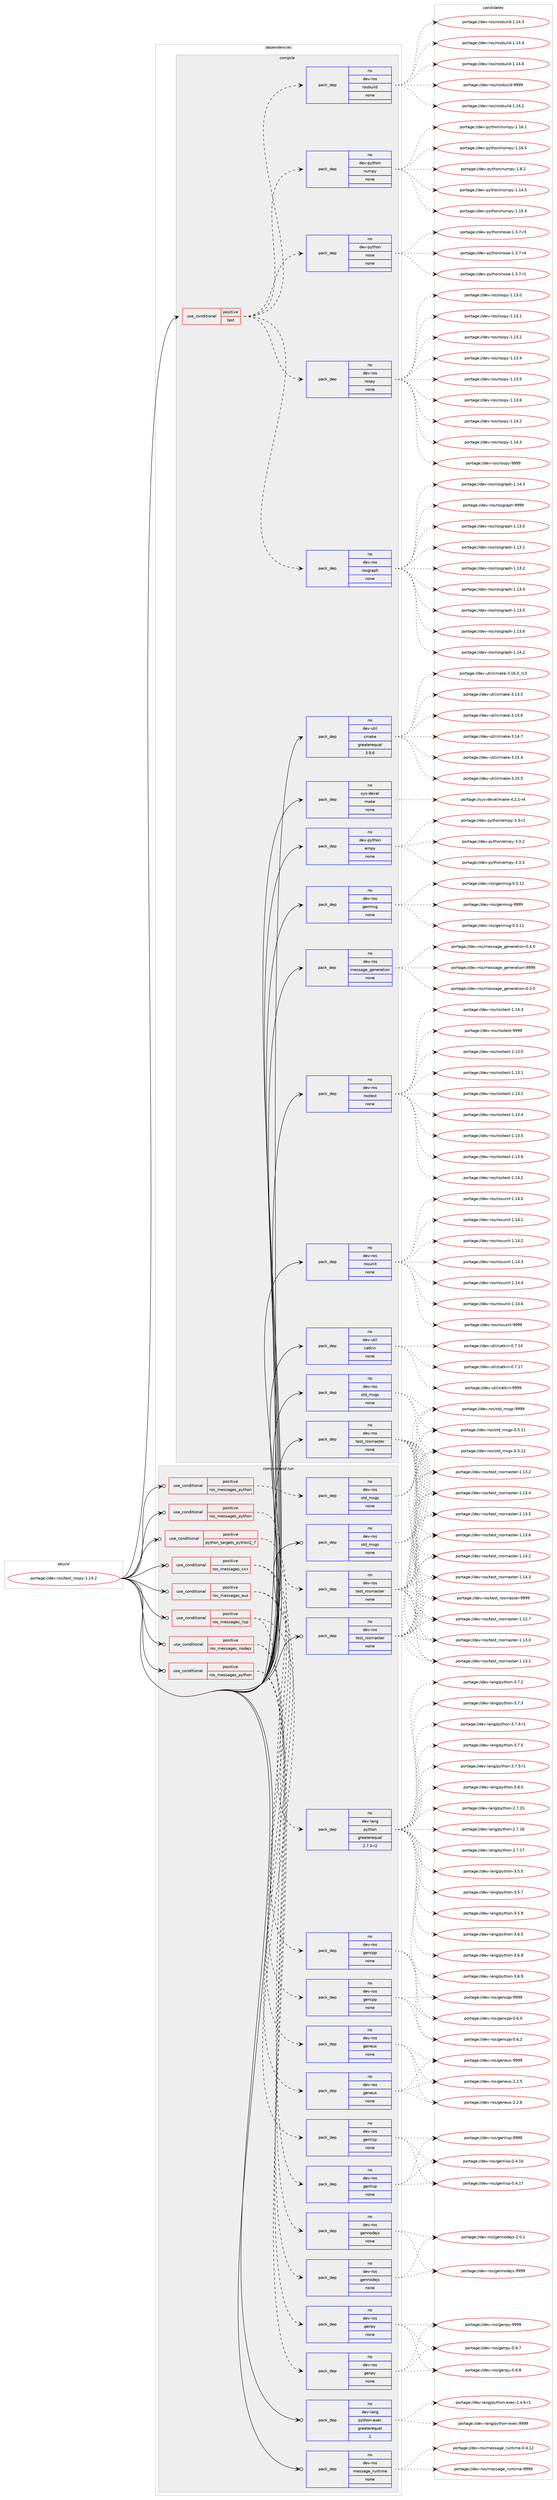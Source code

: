 digraph prolog {

# *************
# Graph options
# *************

newrank=true;
concentrate=true;
compound=true;
graph [rankdir=LR,fontname=Helvetica,fontsize=10,ranksep=1.5];#, ranksep=2.5, nodesep=0.2];
edge  [arrowhead=vee];
node  [fontname=Helvetica,fontsize=10];

# **********
# The ebuild
# **********

subgraph cluster_leftcol {
color=gray;
rank=same;
label=<<i>ebuild</i>>;
id [label="portage://dev-ros/test_rospy-1.14.2", color=red, width=4, href="../dev-ros/test_rospy-1.14.2.svg"];
}

# ****************
# The dependencies
# ****************

subgraph cluster_midcol {
color=gray;
label=<<i>dependencies</i>>;
subgraph cluster_compile {
fillcolor="#eeeeee";
style=filled;
label=<<i>compile</i>>;
subgraph cond45379 {
dependency205195 [label=<<TABLE BORDER="0" CELLBORDER="1" CELLSPACING="0" CELLPADDING="4"><TR><TD ROWSPAN="3" CELLPADDING="10">use_conditional</TD></TR><TR><TD>positive</TD></TR><TR><TD>test</TD></TR></TABLE>>, shape=none, color=red];
subgraph pack156388 {
dependency205196 [label=<<TABLE BORDER="0" CELLBORDER="1" CELLSPACING="0" CELLPADDING="4" WIDTH="220"><TR><TD ROWSPAN="6" CELLPADDING="30">pack_dep</TD></TR><TR><TD WIDTH="110">no</TD></TR><TR><TD>dev-python</TD></TR><TR><TD>numpy</TD></TR><TR><TD>none</TD></TR><TR><TD></TD></TR></TABLE>>, shape=none, color=blue];
}
dependency205195:e -> dependency205196:w [weight=20,style="dashed",arrowhead="vee"];
subgraph pack156389 {
dependency205197 [label=<<TABLE BORDER="0" CELLBORDER="1" CELLSPACING="0" CELLPADDING="4" WIDTH="220"><TR><TD ROWSPAN="6" CELLPADDING="30">pack_dep</TD></TR><TR><TD WIDTH="110">no</TD></TR><TR><TD>dev-ros</TD></TR><TR><TD>rosbuild</TD></TR><TR><TD>none</TD></TR><TR><TD></TD></TR></TABLE>>, shape=none, color=blue];
}
dependency205195:e -> dependency205197:w [weight=20,style="dashed",arrowhead="vee"];
subgraph pack156390 {
dependency205198 [label=<<TABLE BORDER="0" CELLBORDER="1" CELLSPACING="0" CELLPADDING="4" WIDTH="220"><TR><TD ROWSPAN="6" CELLPADDING="30">pack_dep</TD></TR><TR><TD WIDTH="110">no</TD></TR><TR><TD>dev-ros</TD></TR><TR><TD>rosgraph</TD></TR><TR><TD>none</TD></TR><TR><TD></TD></TR></TABLE>>, shape=none, color=blue];
}
dependency205195:e -> dependency205198:w [weight=20,style="dashed",arrowhead="vee"];
subgraph pack156391 {
dependency205199 [label=<<TABLE BORDER="0" CELLBORDER="1" CELLSPACING="0" CELLPADDING="4" WIDTH="220"><TR><TD ROWSPAN="6" CELLPADDING="30">pack_dep</TD></TR><TR><TD WIDTH="110">no</TD></TR><TR><TD>dev-ros</TD></TR><TR><TD>rospy</TD></TR><TR><TD>none</TD></TR><TR><TD></TD></TR></TABLE>>, shape=none, color=blue];
}
dependency205195:e -> dependency205199:w [weight=20,style="dashed",arrowhead="vee"];
subgraph pack156392 {
dependency205200 [label=<<TABLE BORDER="0" CELLBORDER="1" CELLSPACING="0" CELLPADDING="4" WIDTH="220"><TR><TD ROWSPAN="6" CELLPADDING="30">pack_dep</TD></TR><TR><TD WIDTH="110">no</TD></TR><TR><TD>dev-python</TD></TR><TR><TD>nose</TD></TR><TR><TD>none</TD></TR><TR><TD></TD></TR></TABLE>>, shape=none, color=blue];
}
dependency205195:e -> dependency205200:w [weight=20,style="dashed",arrowhead="vee"];
}
id:e -> dependency205195:w [weight=20,style="solid",arrowhead="vee"];
subgraph pack156393 {
dependency205201 [label=<<TABLE BORDER="0" CELLBORDER="1" CELLSPACING="0" CELLPADDING="4" WIDTH="220"><TR><TD ROWSPAN="6" CELLPADDING="30">pack_dep</TD></TR><TR><TD WIDTH="110">no</TD></TR><TR><TD>dev-python</TD></TR><TR><TD>empy</TD></TR><TR><TD>none</TD></TR><TR><TD></TD></TR></TABLE>>, shape=none, color=blue];
}
id:e -> dependency205201:w [weight=20,style="solid",arrowhead="vee"];
subgraph pack156394 {
dependency205202 [label=<<TABLE BORDER="0" CELLBORDER="1" CELLSPACING="0" CELLPADDING="4" WIDTH="220"><TR><TD ROWSPAN="6" CELLPADDING="30">pack_dep</TD></TR><TR><TD WIDTH="110">no</TD></TR><TR><TD>dev-ros</TD></TR><TR><TD>genmsg</TD></TR><TR><TD>none</TD></TR><TR><TD></TD></TR></TABLE>>, shape=none, color=blue];
}
id:e -> dependency205202:w [weight=20,style="solid",arrowhead="vee"];
subgraph pack156395 {
dependency205203 [label=<<TABLE BORDER="0" CELLBORDER="1" CELLSPACING="0" CELLPADDING="4" WIDTH="220"><TR><TD ROWSPAN="6" CELLPADDING="30">pack_dep</TD></TR><TR><TD WIDTH="110">no</TD></TR><TR><TD>dev-ros</TD></TR><TR><TD>message_generation</TD></TR><TR><TD>none</TD></TR><TR><TD></TD></TR></TABLE>>, shape=none, color=blue];
}
id:e -> dependency205203:w [weight=20,style="solid",arrowhead="vee"];
subgraph pack156396 {
dependency205204 [label=<<TABLE BORDER="0" CELLBORDER="1" CELLSPACING="0" CELLPADDING="4" WIDTH="220"><TR><TD ROWSPAN="6" CELLPADDING="30">pack_dep</TD></TR><TR><TD WIDTH="110">no</TD></TR><TR><TD>dev-ros</TD></TR><TR><TD>rostest</TD></TR><TR><TD>none</TD></TR><TR><TD></TD></TR></TABLE>>, shape=none, color=blue];
}
id:e -> dependency205204:w [weight=20,style="solid",arrowhead="vee"];
subgraph pack156397 {
dependency205205 [label=<<TABLE BORDER="0" CELLBORDER="1" CELLSPACING="0" CELLPADDING="4" WIDTH="220"><TR><TD ROWSPAN="6" CELLPADDING="30">pack_dep</TD></TR><TR><TD WIDTH="110">no</TD></TR><TR><TD>dev-ros</TD></TR><TR><TD>rosunit</TD></TR><TR><TD>none</TD></TR><TR><TD></TD></TR></TABLE>>, shape=none, color=blue];
}
id:e -> dependency205205:w [weight=20,style="solid",arrowhead="vee"];
subgraph pack156398 {
dependency205206 [label=<<TABLE BORDER="0" CELLBORDER="1" CELLSPACING="0" CELLPADDING="4" WIDTH="220"><TR><TD ROWSPAN="6" CELLPADDING="30">pack_dep</TD></TR><TR><TD WIDTH="110">no</TD></TR><TR><TD>dev-ros</TD></TR><TR><TD>std_msgs</TD></TR><TR><TD>none</TD></TR><TR><TD></TD></TR></TABLE>>, shape=none, color=blue];
}
id:e -> dependency205206:w [weight=20,style="solid",arrowhead="vee"];
subgraph pack156399 {
dependency205207 [label=<<TABLE BORDER="0" CELLBORDER="1" CELLSPACING="0" CELLPADDING="4" WIDTH="220"><TR><TD ROWSPAN="6" CELLPADDING="30">pack_dep</TD></TR><TR><TD WIDTH="110">no</TD></TR><TR><TD>dev-ros</TD></TR><TR><TD>test_rosmaster</TD></TR><TR><TD>none</TD></TR><TR><TD></TD></TR></TABLE>>, shape=none, color=blue];
}
id:e -> dependency205207:w [weight=20,style="solid",arrowhead="vee"];
subgraph pack156400 {
dependency205208 [label=<<TABLE BORDER="0" CELLBORDER="1" CELLSPACING="0" CELLPADDING="4" WIDTH="220"><TR><TD ROWSPAN="6" CELLPADDING="30">pack_dep</TD></TR><TR><TD WIDTH="110">no</TD></TR><TR><TD>dev-util</TD></TR><TR><TD>catkin</TD></TR><TR><TD>none</TD></TR><TR><TD></TD></TR></TABLE>>, shape=none, color=blue];
}
id:e -> dependency205208:w [weight=20,style="solid",arrowhead="vee"];
subgraph pack156401 {
dependency205209 [label=<<TABLE BORDER="0" CELLBORDER="1" CELLSPACING="0" CELLPADDING="4" WIDTH="220"><TR><TD ROWSPAN="6" CELLPADDING="30">pack_dep</TD></TR><TR><TD WIDTH="110">no</TD></TR><TR><TD>dev-util</TD></TR><TR><TD>cmake</TD></TR><TR><TD>greaterequal</TD></TR><TR><TD>3.9.6</TD></TR></TABLE>>, shape=none, color=blue];
}
id:e -> dependency205209:w [weight=20,style="solid",arrowhead="vee"];
subgraph pack156402 {
dependency205210 [label=<<TABLE BORDER="0" CELLBORDER="1" CELLSPACING="0" CELLPADDING="4" WIDTH="220"><TR><TD ROWSPAN="6" CELLPADDING="30">pack_dep</TD></TR><TR><TD WIDTH="110">no</TD></TR><TR><TD>sys-devel</TD></TR><TR><TD>make</TD></TR><TR><TD>none</TD></TR><TR><TD></TD></TR></TABLE>>, shape=none, color=blue];
}
id:e -> dependency205210:w [weight=20,style="solid",arrowhead="vee"];
}
subgraph cluster_compileandrun {
fillcolor="#eeeeee";
style=filled;
label=<<i>compile and run</i>>;
subgraph cond45380 {
dependency205211 [label=<<TABLE BORDER="0" CELLBORDER="1" CELLSPACING="0" CELLPADDING="4"><TR><TD ROWSPAN="3" CELLPADDING="10">use_conditional</TD></TR><TR><TD>positive</TD></TR><TR><TD>python_targets_python2_7</TD></TR></TABLE>>, shape=none, color=red];
subgraph pack156403 {
dependency205212 [label=<<TABLE BORDER="0" CELLBORDER="1" CELLSPACING="0" CELLPADDING="4" WIDTH="220"><TR><TD ROWSPAN="6" CELLPADDING="30">pack_dep</TD></TR><TR><TD WIDTH="110">no</TD></TR><TR><TD>dev-lang</TD></TR><TR><TD>python</TD></TR><TR><TD>greaterequal</TD></TR><TR><TD>2.7.5-r2</TD></TR></TABLE>>, shape=none, color=blue];
}
dependency205211:e -> dependency205212:w [weight=20,style="dashed",arrowhead="vee"];
}
id:e -> dependency205211:w [weight=20,style="solid",arrowhead="odotvee"];
subgraph cond45381 {
dependency205213 [label=<<TABLE BORDER="0" CELLBORDER="1" CELLSPACING="0" CELLPADDING="4"><TR><TD ROWSPAN="3" CELLPADDING="10">use_conditional</TD></TR><TR><TD>positive</TD></TR><TR><TD>ros_messages_cxx</TD></TR></TABLE>>, shape=none, color=red];
subgraph pack156404 {
dependency205214 [label=<<TABLE BORDER="0" CELLBORDER="1" CELLSPACING="0" CELLPADDING="4" WIDTH="220"><TR><TD ROWSPAN="6" CELLPADDING="30">pack_dep</TD></TR><TR><TD WIDTH="110">no</TD></TR><TR><TD>dev-ros</TD></TR><TR><TD>gencpp</TD></TR><TR><TD>none</TD></TR><TR><TD></TD></TR></TABLE>>, shape=none, color=blue];
}
dependency205213:e -> dependency205214:w [weight=20,style="dashed",arrowhead="vee"];
subgraph pack156405 {
dependency205215 [label=<<TABLE BORDER="0" CELLBORDER="1" CELLSPACING="0" CELLPADDING="4" WIDTH="220"><TR><TD ROWSPAN="6" CELLPADDING="30">pack_dep</TD></TR><TR><TD WIDTH="110">no</TD></TR><TR><TD>dev-ros</TD></TR><TR><TD>gencpp</TD></TR><TR><TD>none</TD></TR><TR><TD></TD></TR></TABLE>>, shape=none, color=blue];
}
dependency205213:e -> dependency205215:w [weight=20,style="dashed",arrowhead="vee"];
}
id:e -> dependency205213:w [weight=20,style="solid",arrowhead="odotvee"];
subgraph cond45382 {
dependency205216 [label=<<TABLE BORDER="0" CELLBORDER="1" CELLSPACING="0" CELLPADDING="4"><TR><TD ROWSPAN="3" CELLPADDING="10">use_conditional</TD></TR><TR><TD>positive</TD></TR><TR><TD>ros_messages_eus</TD></TR></TABLE>>, shape=none, color=red];
subgraph pack156406 {
dependency205217 [label=<<TABLE BORDER="0" CELLBORDER="1" CELLSPACING="0" CELLPADDING="4" WIDTH="220"><TR><TD ROWSPAN="6" CELLPADDING="30">pack_dep</TD></TR><TR><TD WIDTH="110">no</TD></TR><TR><TD>dev-ros</TD></TR><TR><TD>geneus</TD></TR><TR><TD>none</TD></TR><TR><TD></TD></TR></TABLE>>, shape=none, color=blue];
}
dependency205216:e -> dependency205217:w [weight=20,style="dashed",arrowhead="vee"];
subgraph pack156407 {
dependency205218 [label=<<TABLE BORDER="0" CELLBORDER="1" CELLSPACING="0" CELLPADDING="4" WIDTH="220"><TR><TD ROWSPAN="6" CELLPADDING="30">pack_dep</TD></TR><TR><TD WIDTH="110">no</TD></TR><TR><TD>dev-ros</TD></TR><TR><TD>geneus</TD></TR><TR><TD>none</TD></TR><TR><TD></TD></TR></TABLE>>, shape=none, color=blue];
}
dependency205216:e -> dependency205218:w [weight=20,style="dashed",arrowhead="vee"];
}
id:e -> dependency205216:w [weight=20,style="solid",arrowhead="odotvee"];
subgraph cond45383 {
dependency205219 [label=<<TABLE BORDER="0" CELLBORDER="1" CELLSPACING="0" CELLPADDING="4"><TR><TD ROWSPAN="3" CELLPADDING="10">use_conditional</TD></TR><TR><TD>positive</TD></TR><TR><TD>ros_messages_lisp</TD></TR></TABLE>>, shape=none, color=red];
subgraph pack156408 {
dependency205220 [label=<<TABLE BORDER="0" CELLBORDER="1" CELLSPACING="0" CELLPADDING="4" WIDTH="220"><TR><TD ROWSPAN="6" CELLPADDING="30">pack_dep</TD></TR><TR><TD WIDTH="110">no</TD></TR><TR><TD>dev-ros</TD></TR><TR><TD>genlisp</TD></TR><TR><TD>none</TD></TR><TR><TD></TD></TR></TABLE>>, shape=none, color=blue];
}
dependency205219:e -> dependency205220:w [weight=20,style="dashed",arrowhead="vee"];
subgraph pack156409 {
dependency205221 [label=<<TABLE BORDER="0" CELLBORDER="1" CELLSPACING="0" CELLPADDING="4" WIDTH="220"><TR><TD ROWSPAN="6" CELLPADDING="30">pack_dep</TD></TR><TR><TD WIDTH="110">no</TD></TR><TR><TD>dev-ros</TD></TR><TR><TD>genlisp</TD></TR><TR><TD>none</TD></TR><TR><TD></TD></TR></TABLE>>, shape=none, color=blue];
}
dependency205219:e -> dependency205221:w [weight=20,style="dashed",arrowhead="vee"];
}
id:e -> dependency205219:w [weight=20,style="solid",arrowhead="odotvee"];
subgraph cond45384 {
dependency205222 [label=<<TABLE BORDER="0" CELLBORDER="1" CELLSPACING="0" CELLPADDING="4"><TR><TD ROWSPAN="3" CELLPADDING="10">use_conditional</TD></TR><TR><TD>positive</TD></TR><TR><TD>ros_messages_nodejs</TD></TR></TABLE>>, shape=none, color=red];
subgraph pack156410 {
dependency205223 [label=<<TABLE BORDER="0" CELLBORDER="1" CELLSPACING="0" CELLPADDING="4" WIDTH="220"><TR><TD ROWSPAN="6" CELLPADDING="30">pack_dep</TD></TR><TR><TD WIDTH="110">no</TD></TR><TR><TD>dev-ros</TD></TR><TR><TD>gennodejs</TD></TR><TR><TD>none</TD></TR><TR><TD></TD></TR></TABLE>>, shape=none, color=blue];
}
dependency205222:e -> dependency205223:w [weight=20,style="dashed",arrowhead="vee"];
subgraph pack156411 {
dependency205224 [label=<<TABLE BORDER="0" CELLBORDER="1" CELLSPACING="0" CELLPADDING="4" WIDTH="220"><TR><TD ROWSPAN="6" CELLPADDING="30">pack_dep</TD></TR><TR><TD WIDTH="110">no</TD></TR><TR><TD>dev-ros</TD></TR><TR><TD>gennodejs</TD></TR><TR><TD>none</TD></TR><TR><TD></TD></TR></TABLE>>, shape=none, color=blue];
}
dependency205222:e -> dependency205224:w [weight=20,style="dashed",arrowhead="vee"];
}
id:e -> dependency205222:w [weight=20,style="solid",arrowhead="odotvee"];
subgraph cond45385 {
dependency205225 [label=<<TABLE BORDER="0" CELLBORDER="1" CELLSPACING="0" CELLPADDING="4"><TR><TD ROWSPAN="3" CELLPADDING="10">use_conditional</TD></TR><TR><TD>positive</TD></TR><TR><TD>ros_messages_python</TD></TR></TABLE>>, shape=none, color=red];
subgraph pack156412 {
dependency205226 [label=<<TABLE BORDER="0" CELLBORDER="1" CELLSPACING="0" CELLPADDING="4" WIDTH="220"><TR><TD ROWSPAN="6" CELLPADDING="30">pack_dep</TD></TR><TR><TD WIDTH="110">no</TD></TR><TR><TD>dev-ros</TD></TR><TR><TD>genpy</TD></TR><TR><TD>none</TD></TR><TR><TD></TD></TR></TABLE>>, shape=none, color=blue];
}
dependency205225:e -> dependency205226:w [weight=20,style="dashed",arrowhead="vee"];
subgraph pack156413 {
dependency205227 [label=<<TABLE BORDER="0" CELLBORDER="1" CELLSPACING="0" CELLPADDING="4" WIDTH="220"><TR><TD ROWSPAN="6" CELLPADDING="30">pack_dep</TD></TR><TR><TD WIDTH="110">no</TD></TR><TR><TD>dev-ros</TD></TR><TR><TD>genpy</TD></TR><TR><TD>none</TD></TR><TR><TD></TD></TR></TABLE>>, shape=none, color=blue];
}
dependency205225:e -> dependency205227:w [weight=20,style="dashed",arrowhead="vee"];
}
id:e -> dependency205225:w [weight=20,style="solid",arrowhead="odotvee"];
subgraph cond45386 {
dependency205228 [label=<<TABLE BORDER="0" CELLBORDER="1" CELLSPACING="0" CELLPADDING="4"><TR><TD ROWSPAN="3" CELLPADDING="10">use_conditional</TD></TR><TR><TD>positive</TD></TR><TR><TD>ros_messages_python</TD></TR></TABLE>>, shape=none, color=red];
subgraph pack156414 {
dependency205229 [label=<<TABLE BORDER="0" CELLBORDER="1" CELLSPACING="0" CELLPADDING="4" WIDTH="220"><TR><TD ROWSPAN="6" CELLPADDING="30">pack_dep</TD></TR><TR><TD WIDTH="110">no</TD></TR><TR><TD>dev-ros</TD></TR><TR><TD>std_msgs</TD></TR><TR><TD>none</TD></TR><TR><TD></TD></TR></TABLE>>, shape=none, color=blue];
}
dependency205228:e -> dependency205229:w [weight=20,style="dashed",arrowhead="vee"];
}
id:e -> dependency205228:w [weight=20,style="solid",arrowhead="odotvee"];
subgraph cond45387 {
dependency205230 [label=<<TABLE BORDER="0" CELLBORDER="1" CELLSPACING="0" CELLPADDING="4"><TR><TD ROWSPAN="3" CELLPADDING="10">use_conditional</TD></TR><TR><TD>positive</TD></TR><TR><TD>ros_messages_python</TD></TR></TABLE>>, shape=none, color=red];
subgraph pack156415 {
dependency205231 [label=<<TABLE BORDER="0" CELLBORDER="1" CELLSPACING="0" CELLPADDING="4" WIDTH="220"><TR><TD ROWSPAN="6" CELLPADDING="30">pack_dep</TD></TR><TR><TD WIDTH="110">no</TD></TR><TR><TD>dev-ros</TD></TR><TR><TD>test_rosmaster</TD></TR><TR><TD>none</TD></TR><TR><TD></TD></TR></TABLE>>, shape=none, color=blue];
}
dependency205230:e -> dependency205231:w [weight=20,style="dashed",arrowhead="vee"];
}
id:e -> dependency205230:w [weight=20,style="solid",arrowhead="odotvee"];
subgraph pack156416 {
dependency205232 [label=<<TABLE BORDER="0" CELLBORDER="1" CELLSPACING="0" CELLPADDING="4" WIDTH="220"><TR><TD ROWSPAN="6" CELLPADDING="30">pack_dep</TD></TR><TR><TD WIDTH="110">no</TD></TR><TR><TD>dev-lang</TD></TR><TR><TD>python-exec</TD></TR><TR><TD>greaterequal</TD></TR><TR><TD>2</TD></TR></TABLE>>, shape=none, color=blue];
}
id:e -> dependency205232:w [weight=20,style="solid",arrowhead="odotvee"];
subgraph pack156417 {
dependency205233 [label=<<TABLE BORDER="0" CELLBORDER="1" CELLSPACING="0" CELLPADDING="4" WIDTH="220"><TR><TD ROWSPAN="6" CELLPADDING="30">pack_dep</TD></TR><TR><TD WIDTH="110">no</TD></TR><TR><TD>dev-ros</TD></TR><TR><TD>message_runtime</TD></TR><TR><TD>none</TD></TR><TR><TD></TD></TR></TABLE>>, shape=none, color=blue];
}
id:e -> dependency205233:w [weight=20,style="solid",arrowhead="odotvee"];
subgraph pack156418 {
dependency205234 [label=<<TABLE BORDER="0" CELLBORDER="1" CELLSPACING="0" CELLPADDING="4" WIDTH="220"><TR><TD ROWSPAN="6" CELLPADDING="30">pack_dep</TD></TR><TR><TD WIDTH="110">no</TD></TR><TR><TD>dev-ros</TD></TR><TR><TD>std_msgs</TD></TR><TR><TD>none</TD></TR><TR><TD></TD></TR></TABLE>>, shape=none, color=blue];
}
id:e -> dependency205234:w [weight=20,style="solid",arrowhead="odotvee"];
subgraph pack156419 {
dependency205235 [label=<<TABLE BORDER="0" CELLBORDER="1" CELLSPACING="0" CELLPADDING="4" WIDTH="220"><TR><TD ROWSPAN="6" CELLPADDING="30">pack_dep</TD></TR><TR><TD WIDTH="110">no</TD></TR><TR><TD>dev-ros</TD></TR><TR><TD>test_rosmaster</TD></TR><TR><TD>none</TD></TR><TR><TD></TD></TR></TABLE>>, shape=none, color=blue];
}
id:e -> dependency205235:w [weight=20,style="solid",arrowhead="odotvee"];
}
subgraph cluster_run {
fillcolor="#eeeeee";
style=filled;
label=<<i>run</i>>;
}
}

# **************
# The candidates
# **************

subgraph cluster_choices {
rank=same;
color=gray;
label=<<i>candidates</i>>;

subgraph choice156388 {
color=black;
nodesep=1;
choiceportage100101118451121211161041111104711011710911212145494649524653 [label="portage://dev-python/numpy-1.14.5", color=red, width=4,href="../dev-python/numpy-1.14.5.svg"];
choiceportage100101118451121211161041111104711011710911212145494649534652 [label="portage://dev-python/numpy-1.15.4", color=red, width=4,href="../dev-python/numpy-1.15.4.svg"];
choiceportage100101118451121211161041111104711011710911212145494649544649 [label="portage://dev-python/numpy-1.16.1", color=red, width=4,href="../dev-python/numpy-1.16.1.svg"];
choiceportage100101118451121211161041111104711011710911212145494649544653 [label="portage://dev-python/numpy-1.16.5", color=red, width=4,href="../dev-python/numpy-1.16.5.svg"];
choiceportage1001011184511212111610411111047110117109112121454946564650 [label="portage://dev-python/numpy-1.8.2", color=red, width=4,href="../dev-python/numpy-1.8.2.svg"];
dependency205196:e -> choiceportage100101118451121211161041111104711011710911212145494649524653:w [style=dotted,weight="100"];
dependency205196:e -> choiceportage100101118451121211161041111104711011710911212145494649534652:w [style=dotted,weight="100"];
dependency205196:e -> choiceportage100101118451121211161041111104711011710911212145494649544649:w [style=dotted,weight="100"];
dependency205196:e -> choiceportage100101118451121211161041111104711011710911212145494649544653:w [style=dotted,weight="100"];
dependency205196:e -> choiceportage1001011184511212111610411111047110117109112121454946564650:w [style=dotted,weight="100"];
}
subgraph choice156389 {
color=black;
nodesep=1;
choiceportage10010111845114111115471141111159811710510810045494649524650 [label="portage://dev-ros/rosbuild-1.14.2", color=red, width=4,href="../dev-ros/rosbuild-1.14.2.svg"];
choiceportage10010111845114111115471141111159811710510810045494649524651 [label="portage://dev-ros/rosbuild-1.14.3", color=red, width=4,href="../dev-ros/rosbuild-1.14.3.svg"];
choiceportage10010111845114111115471141111159811710510810045494649524652 [label="portage://dev-ros/rosbuild-1.14.4", color=red, width=4,href="../dev-ros/rosbuild-1.14.4.svg"];
choiceportage10010111845114111115471141111159811710510810045494649524654 [label="portage://dev-ros/rosbuild-1.14.6", color=red, width=4,href="../dev-ros/rosbuild-1.14.6.svg"];
choiceportage1001011184511411111547114111115981171051081004557575757 [label="portage://dev-ros/rosbuild-9999", color=red, width=4,href="../dev-ros/rosbuild-9999.svg"];
dependency205197:e -> choiceportage10010111845114111115471141111159811710510810045494649524650:w [style=dotted,weight="100"];
dependency205197:e -> choiceportage10010111845114111115471141111159811710510810045494649524651:w [style=dotted,weight="100"];
dependency205197:e -> choiceportage10010111845114111115471141111159811710510810045494649524652:w [style=dotted,weight="100"];
dependency205197:e -> choiceportage10010111845114111115471141111159811710510810045494649524654:w [style=dotted,weight="100"];
dependency205197:e -> choiceportage1001011184511411111547114111115981171051081004557575757:w [style=dotted,weight="100"];
}
subgraph choice156390 {
color=black;
nodesep=1;
choiceportage10010111845114111115471141111151031149711210445494649514648 [label="portage://dev-ros/rosgraph-1.13.0", color=red, width=4,href="../dev-ros/rosgraph-1.13.0.svg"];
choiceportage10010111845114111115471141111151031149711210445494649514649 [label="portage://dev-ros/rosgraph-1.13.1", color=red, width=4,href="../dev-ros/rosgraph-1.13.1.svg"];
choiceportage10010111845114111115471141111151031149711210445494649514650 [label="portage://dev-ros/rosgraph-1.13.2", color=red, width=4,href="../dev-ros/rosgraph-1.13.2.svg"];
choiceportage10010111845114111115471141111151031149711210445494649514652 [label="portage://dev-ros/rosgraph-1.13.4", color=red, width=4,href="../dev-ros/rosgraph-1.13.4.svg"];
choiceportage10010111845114111115471141111151031149711210445494649514653 [label="portage://dev-ros/rosgraph-1.13.5", color=red, width=4,href="../dev-ros/rosgraph-1.13.5.svg"];
choiceportage10010111845114111115471141111151031149711210445494649514654 [label="portage://dev-ros/rosgraph-1.13.6", color=red, width=4,href="../dev-ros/rosgraph-1.13.6.svg"];
choiceportage10010111845114111115471141111151031149711210445494649524650 [label="portage://dev-ros/rosgraph-1.14.2", color=red, width=4,href="../dev-ros/rosgraph-1.14.2.svg"];
choiceportage10010111845114111115471141111151031149711210445494649524651 [label="portage://dev-ros/rosgraph-1.14.3", color=red, width=4,href="../dev-ros/rosgraph-1.14.3.svg"];
choiceportage1001011184511411111547114111115103114971121044557575757 [label="portage://dev-ros/rosgraph-9999", color=red, width=4,href="../dev-ros/rosgraph-9999.svg"];
dependency205198:e -> choiceportage10010111845114111115471141111151031149711210445494649514648:w [style=dotted,weight="100"];
dependency205198:e -> choiceportage10010111845114111115471141111151031149711210445494649514649:w [style=dotted,weight="100"];
dependency205198:e -> choiceportage10010111845114111115471141111151031149711210445494649514650:w [style=dotted,weight="100"];
dependency205198:e -> choiceportage10010111845114111115471141111151031149711210445494649514652:w [style=dotted,weight="100"];
dependency205198:e -> choiceportage10010111845114111115471141111151031149711210445494649514653:w [style=dotted,weight="100"];
dependency205198:e -> choiceportage10010111845114111115471141111151031149711210445494649514654:w [style=dotted,weight="100"];
dependency205198:e -> choiceportage10010111845114111115471141111151031149711210445494649524650:w [style=dotted,weight="100"];
dependency205198:e -> choiceportage10010111845114111115471141111151031149711210445494649524651:w [style=dotted,weight="100"];
dependency205198:e -> choiceportage1001011184511411111547114111115103114971121044557575757:w [style=dotted,weight="100"];
}
subgraph choice156391 {
color=black;
nodesep=1;
choiceportage100101118451141111154711411111511212145494649514648 [label="portage://dev-ros/rospy-1.13.0", color=red, width=4,href="../dev-ros/rospy-1.13.0.svg"];
choiceportage100101118451141111154711411111511212145494649514649 [label="portage://dev-ros/rospy-1.13.1", color=red, width=4,href="../dev-ros/rospy-1.13.1.svg"];
choiceportage100101118451141111154711411111511212145494649514650 [label="portage://dev-ros/rospy-1.13.2", color=red, width=4,href="../dev-ros/rospy-1.13.2.svg"];
choiceportage100101118451141111154711411111511212145494649514652 [label="portage://dev-ros/rospy-1.13.4", color=red, width=4,href="../dev-ros/rospy-1.13.4.svg"];
choiceportage100101118451141111154711411111511212145494649514653 [label="portage://dev-ros/rospy-1.13.5", color=red, width=4,href="../dev-ros/rospy-1.13.5.svg"];
choiceportage100101118451141111154711411111511212145494649514654 [label="portage://dev-ros/rospy-1.13.6", color=red, width=4,href="../dev-ros/rospy-1.13.6.svg"];
choiceportage100101118451141111154711411111511212145494649524650 [label="portage://dev-ros/rospy-1.14.2", color=red, width=4,href="../dev-ros/rospy-1.14.2.svg"];
choiceportage100101118451141111154711411111511212145494649524651 [label="portage://dev-ros/rospy-1.14.3", color=red, width=4,href="../dev-ros/rospy-1.14.3.svg"];
choiceportage10010111845114111115471141111151121214557575757 [label="portage://dev-ros/rospy-9999", color=red, width=4,href="../dev-ros/rospy-9999.svg"];
dependency205199:e -> choiceportage100101118451141111154711411111511212145494649514648:w [style=dotted,weight="100"];
dependency205199:e -> choiceportage100101118451141111154711411111511212145494649514649:w [style=dotted,weight="100"];
dependency205199:e -> choiceportage100101118451141111154711411111511212145494649514650:w [style=dotted,weight="100"];
dependency205199:e -> choiceportage100101118451141111154711411111511212145494649514652:w [style=dotted,weight="100"];
dependency205199:e -> choiceportage100101118451141111154711411111511212145494649514653:w [style=dotted,weight="100"];
dependency205199:e -> choiceportage100101118451141111154711411111511212145494649514654:w [style=dotted,weight="100"];
dependency205199:e -> choiceportage100101118451141111154711411111511212145494649524650:w [style=dotted,weight="100"];
dependency205199:e -> choiceportage100101118451141111154711411111511212145494649524651:w [style=dotted,weight="100"];
dependency205199:e -> choiceportage10010111845114111115471141111151121214557575757:w [style=dotted,weight="100"];
}
subgraph choice156392 {
color=black;
nodesep=1;
choiceportage10010111845112121116104111110471101111151014549465146554511449 [label="portage://dev-python/nose-1.3.7-r1", color=red, width=4,href="../dev-python/nose-1.3.7-r1.svg"];
choiceportage10010111845112121116104111110471101111151014549465146554511451 [label="portage://dev-python/nose-1.3.7-r3", color=red, width=4,href="../dev-python/nose-1.3.7-r3.svg"];
choiceportage10010111845112121116104111110471101111151014549465146554511452 [label="portage://dev-python/nose-1.3.7-r4", color=red, width=4,href="../dev-python/nose-1.3.7-r4.svg"];
dependency205200:e -> choiceportage10010111845112121116104111110471101111151014549465146554511449:w [style=dotted,weight="100"];
dependency205200:e -> choiceportage10010111845112121116104111110471101111151014549465146554511451:w [style=dotted,weight="100"];
dependency205200:e -> choiceportage10010111845112121116104111110471101111151014549465146554511452:w [style=dotted,weight="100"];
}
subgraph choice156393 {
color=black;
nodesep=1;
choiceportage1001011184511212111610411111047101109112121455146514511449 [label="portage://dev-python/empy-3.3-r1", color=red, width=4,href="../dev-python/empy-3.3-r1.svg"];
choiceportage1001011184511212111610411111047101109112121455146514650 [label="portage://dev-python/empy-3.3.2", color=red, width=4,href="../dev-python/empy-3.3.2.svg"];
choiceportage1001011184511212111610411111047101109112121455146514651 [label="portage://dev-python/empy-3.3.3", color=red, width=4,href="../dev-python/empy-3.3.3.svg"];
dependency205201:e -> choiceportage1001011184511212111610411111047101109112121455146514511449:w [style=dotted,weight="100"];
dependency205201:e -> choiceportage1001011184511212111610411111047101109112121455146514650:w [style=dotted,weight="100"];
dependency205201:e -> choiceportage1001011184511212111610411111047101109112121455146514651:w [style=dotted,weight="100"];
}
subgraph choice156394 {
color=black;
nodesep=1;
choiceportage100101118451141111154710310111010911510345484653464949 [label="portage://dev-ros/genmsg-0.5.11", color=red, width=4,href="../dev-ros/genmsg-0.5.11.svg"];
choiceportage100101118451141111154710310111010911510345484653464950 [label="portage://dev-ros/genmsg-0.5.12", color=red, width=4,href="../dev-ros/genmsg-0.5.12.svg"];
choiceportage10010111845114111115471031011101091151034557575757 [label="portage://dev-ros/genmsg-9999", color=red, width=4,href="../dev-ros/genmsg-9999.svg"];
dependency205202:e -> choiceportage100101118451141111154710310111010911510345484653464949:w [style=dotted,weight="100"];
dependency205202:e -> choiceportage100101118451141111154710310111010911510345484653464950:w [style=dotted,weight="100"];
dependency205202:e -> choiceportage10010111845114111115471031011101091151034557575757:w [style=dotted,weight="100"];
}
subgraph choice156395 {
color=black;
nodesep=1;
choiceportage1001011184511411111547109101115115971031019510310111010111497116105111110454846514648 [label="portage://dev-ros/message_generation-0.3.0", color=red, width=4,href="../dev-ros/message_generation-0.3.0.svg"];
choiceportage1001011184511411111547109101115115971031019510310111010111497116105111110454846524648 [label="portage://dev-ros/message_generation-0.4.0", color=red, width=4,href="../dev-ros/message_generation-0.4.0.svg"];
choiceportage10010111845114111115471091011151159710310195103101110101114971161051111104557575757 [label="portage://dev-ros/message_generation-9999", color=red, width=4,href="../dev-ros/message_generation-9999.svg"];
dependency205203:e -> choiceportage1001011184511411111547109101115115971031019510310111010111497116105111110454846514648:w [style=dotted,weight="100"];
dependency205203:e -> choiceportage1001011184511411111547109101115115971031019510310111010111497116105111110454846524648:w [style=dotted,weight="100"];
dependency205203:e -> choiceportage10010111845114111115471091011151159710310195103101110101114971161051111104557575757:w [style=dotted,weight="100"];
}
subgraph choice156396 {
color=black;
nodesep=1;
choiceportage100101118451141111154711411111511610111511645494649514648 [label="portage://dev-ros/rostest-1.13.0", color=red, width=4,href="../dev-ros/rostest-1.13.0.svg"];
choiceportage100101118451141111154711411111511610111511645494649514649 [label="portage://dev-ros/rostest-1.13.1", color=red, width=4,href="../dev-ros/rostest-1.13.1.svg"];
choiceportage100101118451141111154711411111511610111511645494649514650 [label="portage://dev-ros/rostest-1.13.2", color=red, width=4,href="../dev-ros/rostest-1.13.2.svg"];
choiceportage100101118451141111154711411111511610111511645494649514652 [label="portage://dev-ros/rostest-1.13.4", color=red, width=4,href="../dev-ros/rostest-1.13.4.svg"];
choiceportage100101118451141111154711411111511610111511645494649514653 [label="portage://dev-ros/rostest-1.13.5", color=red, width=4,href="../dev-ros/rostest-1.13.5.svg"];
choiceportage100101118451141111154711411111511610111511645494649514654 [label="portage://dev-ros/rostest-1.13.6", color=red, width=4,href="../dev-ros/rostest-1.13.6.svg"];
choiceportage100101118451141111154711411111511610111511645494649524650 [label="portage://dev-ros/rostest-1.14.2", color=red, width=4,href="../dev-ros/rostest-1.14.2.svg"];
choiceportage100101118451141111154711411111511610111511645494649524651 [label="portage://dev-ros/rostest-1.14.3", color=red, width=4,href="../dev-ros/rostest-1.14.3.svg"];
choiceportage10010111845114111115471141111151161011151164557575757 [label="portage://dev-ros/rostest-9999", color=red, width=4,href="../dev-ros/rostest-9999.svg"];
dependency205204:e -> choiceportage100101118451141111154711411111511610111511645494649514648:w [style=dotted,weight="100"];
dependency205204:e -> choiceportage100101118451141111154711411111511610111511645494649514649:w [style=dotted,weight="100"];
dependency205204:e -> choiceportage100101118451141111154711411111511610111511645494649514650:w [style=dotted,weight="100"];
dependency205204:e -> choiceportage100101118451141111154711411111511610111511645494649514652:w [style=dotted,weight="100"];
dependency205204:e -> choiceportage100101118451141111154711411111511610111511645494649514653:w [style=dotted,weight="100"];
dependency205204:e -> choiceportage100101118451141111154711411111511610111511645494649514654:w [style=dotted,weight="100"];
dependency205204:e -> choiceportage100101118451141111154711411111511610111511645494649524650:w [style=dotted,weight="100"];
dependency205204:e -> choiceportage100101118451141111154711411111511610111511645494649524651:w [style=dotted,weight="100"];
dependency205204:e -> choiceportage10010111845114111115471141111151161011151164557575757:w [style=dotted,weight="100"];
}
subgraph choice156397 {
color=black;
nodesep=1;
choiceportage100101118451141111154711411111511711010511645494649524648 [label="portage://dev-ros/rosunit-1.14.0", color=red, width=4,href="../dev-ros/rosunit-1.14.0.svg"];
choiceportage100101118451141111154711411111511711010511645494649524649 [label="portage://dev-ros/rosunit-1.14.1", color=red, width=4,href="../dev-ros/rosunit-1.14.1.svg"];
choiceportage100101118451141111154711411111511711010511645494649524650 [label="portage://dev-ros/rosunit-1.14.2", color=red, width=4,href="../dev-ros/rosunit-1.14.2.svg"];
choiceportage100101118451141111154711411111511711010511645494649524651 [label="portage://dev-ros/rosunit-1.14.3", color=red, width=4,href="../dev-ros/rosunit-1.14.3.svg"];
choiceportage100101118451141111154711411111511711010511645494649524652 [label="portage://dev-ros/rosunit-1.14.4", color=red, width=4,href="../dev-ros/rosunit-1.14.4.svg"];
choiceportage100101118451141111154711411111511711010511645494649524654 [label="portage://dev-ros/rosunit-1.14.6", color=red, width=4,href="../dev-ros/rosunit-1.14.6.svg"];
choiceportage10010111845114111115471141111151171101051164557575757 [label="portage://dev-ros/rosunit-9999", color=red, width=4,href="../dev-ros/rosunit-9999.svg"];
dependency205205:e -> choiceportage100101118451141111154711411111511711010511645494649524648:w [style=dotted,weight="100"];
dependency205205:e -> choiceportage100101118451141111154711411111511711010511645494649524649:w [style=dotted,weight="100"];
dependency205205:e -> choiceportage100101118451141111154711411111511711010511645494649524650:w [style=dotted,weight="100"];
dependency205205:e -> choiceportage100101118451141111154711411111511711010511645494649524651:w [style=dotted,weight="100"];
dependency205205:e -> choiceportage100101118451141111154711411111511711010511645494649524652:w [style=dotted,weight="100"];
dependency205205:e -> choiceportage100101118451141111154711411111511711010511645494649524654:w [style=dotted,weight="100"];
dependency205205:e -> choiceportage10010111845114111115471141111151171101051164557575757:w [style=dotted,weight="100"];
}
subgraph choice156398 {
color=black;
nodesep=1;
choiceportage10010111845114111115471151161009510911510311545484653464949 [label="portage://dev-ros/std_msgs-0.5.11", color=red, width=4,href="../dev-ros/std_msgs-0.5.11.svg"];
choiceportage10010111845114111115471151161009510911510311545484653464950 [label="portage://dev-ros/std_msgs-0.5.12", color=red, width=4,href="../dev-ros/std_msgs-0.5.12.svg"];
choiceportage1001011184511411111547115116100951091151031154557575757 [label="portage://dev-ros/std_msgs-9999", color=red, width=4,href="../dev-ros/std_msgs-9999.svg"];
dependency205206:e -> choiceportage10010111845114111115471151161009510911510311545484653464949:w [style=dotted,weight="100"];
dependency205206:e -> choiceportage10010111845114111115471151161009510911510311545484653464950:w [style=dotted,weight="100"];
dependency205206:e -> choiceportage1001011184511411111547115116100951091151031154557575757:w [style=dotted,weight="100"];
}
subgraph choice156399 {
color=black;
nodesep=1;
choiceportage1001011184511411111547116101115116951141111151099711511610111445494649504655 [label="portage://dev-ros/test_rosmaster-1.12.7", color=red, width=4,href="../dev-ros/test_rosmaster-1.12.7.svg"];
choiceportage1001011184511411111547116101115116951141111151099711511610111445494649514648 [label="portage://dev-ros/test_rosmaster-1.13.0", color=red, width=4,href="../dev-ros/test_rosmaster-1.13.0.svg"];
choiceportage1001011184511411111547116101115116951141111151099711511610111445494649514649 [label="portage://dev-ros/test_rosmaster-1.13.1", color=red, width=4,href="../dev-ros/test_rosmaster-1.13.1.svg"];
choiceportage1001011184511411111547116101115116951141111151099711511610111445494649514650 [label="portage://dev-ros/test_rosmaster-1.13.2", color=red, width=4,href="../dev-ros/test_rosmaster-1.13.2.svg"];
choiceportage1001011184511411111547116101115116951141111151099711511610111445494649514652 [label="portage://dev-ros/test_rosmaster-1.13.4", color=red, width=4,href="../dev-ros/test_rosmaster-1.13.4.svg"];
choiceportage1001011184511411111547116101115116951141111151099711511610111445494649514653 [label="portage://dev-ros/test_rosmaster-1.13.5", color=red, width=4,href="../dev-ros/test_rosmaster-1.13.5.svg"];
choiceportage1001011184511411111547116101115116951141111151099711511610111445494649514654 [label="portage://dev-ros/test_rosmaster-1.13.6", color=red, width=4,href="../dev-ros/test_rosmaster-1.13.6.svg"];
choiceportage1001011184511411111547116101115116951141111151099711511610111445494649524650 [label="portage://dev-ros/test_rosmaster-1.14.2", color=red, width=4,href="../dev-ros/test_rosmaster-1.14.2.svg"];
choiceportage1001011184511411111547116101115116951141111151099711511610111445494649524651 [label="portage://dev-ros/test_rosmaster-1.14.3", color=red, width=4,href="../dev-ros/test_rosmaster-1.14.3.svg"];
choiceportage100101118451141111154711610111511695114111115109971151161011144557575757 [label="portage://dev-ros/test_rosmaster-9999", color=red, width=4,href="../dev-ros/test_rosmaster-9999.svg"];
dependency205207:e -> choiceportage1001011184511411111547116101115116951141111151099711511610111445494649504655:w [style=dotted,weight="100"];
dependency205207:e -> choiceportage1001011184511411111547116101115116951141111151099711511610111445494649514648:w [style=dotted,weight="100"];
dependency205207:e -> choiceportage1001011184511411111547116101115116951141111151099711511610111445494649514649:w [style=dotted,weight="100"];
dependency205207:e -> choiceportage1001011184511411111547116101115116951141111151099711511610111445494649514650:w [style=dotted,weight="100"];
dependency205207:e -> choiceportage1001011184511411111547116101115116951141111151099711511610111445494649514652:w [style=dotted,weight="100"];
dependency205207:e -> choiceportage1001011184511411111547116101115116951141111151099711511610111445494649514653:w [style=dotted,weight="100"];
dependency205207:e -> choiceportage1001011184511411111547116101115116951141111151099711511610111445494649514654:w [style=dotted,weight="100"];
dependency205207:e -> choiceportage1001011184511411111547116101115116951141111151099711511610111445494649524650:w [style=dotted,weight="100"];
dependency205207:e -> choiceportage1001011184511411111547116101115116951141111151099711511610111445494649524651:w [style=dotted,weight="100"];
dependency205207:e -> choiceportage100101118451141111154711610111511695114111115109971151161011144557575757:w [style=dotted,weight="100"];
}
subgraph choice156400 {
color=black;
nodesep=1;
choiceportage1001011184511711610510847999711610710511045484655464952 [label="portage://dev-util/catkin-0.7.14", color=red, width=4,href="../dev-util/catkin-0.7.14.svg"];
choiceportage1001011184511711610510847999711610710511045484655464955 [label="portage://dev-util/catkin-0.7.17", color=red, width=4,href="../dev-util/catkin-0.7.17.svg"];
choiceportage100101118451171161051084799971161071051104557575757 [label="portage://dev-util/catkin-9999", color=red, width=4,href="../dev-util/catkin-9999.svg"];
dependency205208:e -> choiceportage1001011184511711610510847999711610710511045484655464952:w [style=dotted,weight="100"];
dependency205208:e -> choiceportage1001011184511711610510847999711610710511045484655464955:w [style=dotted,weight="100"];
dependency205208:e -> choiceportage100101118451171161051084799971161071051104557575757:w [style=dotted,weight="100"];
}
subgraph choice156401 {
color=black;
nodesep=1;
choiceportage1001011184511711610510847991099710710145514649514653 [label="portage://dev-util/cmake-3.13.5", color=red, width=4,href="../dev-util/cmake-3.13.5.svg"];
choiceportage1001011184511711610510847991099710710145514649524654 [label="portage://dev-util/cmake-3.14.6", color=red, width=4,href="../dev-util/cmake-3.14.6.svg"];
choiceportage1001011184511711610510847991099710710145514649524655 [label="portage://dev-util/cmake-3.14.7", color=red, width=4,href="../dev-util/cmake-3.14.7.svg"];
choiceportage1001011184511711610510847991099710710145514649534652 [label="portage://dev-util/cmake-3.15.4", color=red, width=4,href="../dev-util/cmake-3.15.4.svg"];
choiceportage1001011184511711610510847991099710710145514649534653 [label="portage://dev-util/cmake-3.15.5", color=red, width=4,href="../dev-util/cmake-3.15.5.svg"];
choiceportage1001011184511711610510847991099710710145514649544648951149951 [label="portage://dev-util/cmake-3.16.0_rc3", color=red, width=4,href="../dev-util/cmake-3.16.0_rc3.svg"];
dependency205209:e -> choiceportage1001011184511711610510847991099710710145514649514653:w [style=dotted,weight="100"];
dependency205209:e -> choiceportage1001011184511711610510847991099710710145514649524654:w [style=dotted,weight="100"];
dependency205209:e -> choiceportage1001011184511711610510847991099710710145514649524655:w [style=dotted,weight="100"];
dependency205209:e -> choiceportage1001011184511711610510847991099710710145514649534652:w [style=dotted,weight="100"];
dependency205209:e -> choiceportage1001011184511711610510847991099710710145514649534653:w [style=dotted,weight="100"];
dependency205209:e -> choiceportage1001011184511711610510847991099710710145514649544648951149951:w [style=dotted,weight="100"];
}
subgraph choice156402 {
color=black;
nodesep=1;
choiceportage1151211154510010111810110847109971071014552465046494511452 [label="portage://sys-devel/make-4.2.1-r4", color=red, width=4,href="../sys-devel/make-4.2.1-r4.svg"];
dependency205210:e -> choiceportage1151211154510010111810110847109971071014552465046494511452:w [style=dotted,weight="100"];
}
subgraph choice156403 {
color=black;
nodesep=1;
choiceportage10010111845108971101034711212111610411111045504655464953 [label="portage://dev-lang/python-2.7.15", color=red, width=4,href="../dev-lang/python-2.7.15.svg"];
choiceportage10010111845108971101034711212111610411111045504655464954 [label="portage://dev-lang/python-2.7.16", color=red, width=4,href="../dev-lang/python-2.7.16.svg"];
choiceportage10010111845108971101034711212111610411111045504655464955 [label="portage://dev-lang/python-2.7.17", color=red, width=4,href="../dev-lang/python-2.7.17.svg"];
choiceportage100101118451089711010347112121116104111110455146534653 [label="portage://dev-lang/python-3.5.5", color=red, width=4,href="../dev-lang/python-3.5.5.svg"];
choiceportage100101118451089711010347112121116104111110455146534655 [label="portage://dev-lang/python-3.5.7", color=red, width=4,href="../dev-lang/python-3.5.7.svg"];
choiceportage100101118451089711010347112121116104111110455146534657 [label="portage://dev-lang/python-3.5.9", color=red, width=4,href="../dev-lang/python-3.5.9.svg"];
choiceportage100101118451089711010347112121116104111110455146544653 [label="portage://dev-lang/python-3.6.5", color=red, width=4,href="../dev-lang/python-3.6.5.svg"];
choiceportage100101118451089711010347112121116104111110455146544656 [label="portage://dev-lang/python-3.6.8", color=red, width=4,href="../dev-lang/python-3.6.8.svg"];
choiceportage100101118451089711010347112121116104111110455146544657 [label="portage://dev-lang/python-3.6.9", color=red, width=4,href="../dev-lang/python-3.6.9.svg"];
choiceportage100101118451089711010347112121116104111110455146554650 [label="portage://dev-lang/python-3.7.2", color=red, width=4,href="../dev-lang/python-3.7.2.svg"];
choiceportage100101118451089711010347112121116104111110455146554651 [label="portage://dev-lang/python-3.7.3", color=red, width=4,href="../dev-lang/python-3.7.3.svg"];
choiceportage1001011184510897110103471121211161041111104551465546524511449 [label="portage://dev-lang/python-3.7.4-r1", color=red, width=4,href="../dev-lang/python-3.7.4-r1.svg"];
choiceportage100101118451089711010347112121116104111110455146554653 [label="portage://dev-lang/python-3.7.5", color=red, width=4,href="../dev-lang/python-3.7.5.svg"];
choiceportage1001011184510897110103471121211161041111104551465546534511449 [label="portage://dev-lang/python-3.7.5-r1", color=red, width=4,href="../dev-lang/python-3.7.5-r1.svg"];
choiceportage100101118451089711010347112121116104111110455146564648 [label="portage://dev-lang/python-3.8.0", color=red, width=4,href="../dev-lang/python-3.8.0.svg"];
dependency205212:e -> choiceportage10010111845108971101034711212111610411111045504655464953:w [style=dotted,weight="100"];
dependency205212:e -> choiceportage10010111845108971101034711212111610411111045504655464954:w [style=dotted,weight="100"];
dependency205212:e -> choiceportage10010111845108971101034711212111610411111045504655464955:w [style=dotted,weight="100"];
dependency205212:e -> choiceportage100101118451089711010347112121116104111110455146534653:w [style=dotted,weight="100"];
dependency205212:e -> choiceportage100101118451089711010347112121116104111110455146534655:w [style=dotted,weight="100"];
dependency205212:e -> choiceportage100101118451089711010347112121116104111110455146534657:w [style=dotted,weight="100"];
dependency205212:e -> choiceportage100101118451089711010347112121116104111110455146544653:w [style=dotted,weight="100"];
dependency205212:e -> choiceportage100101118451089711010347112121116104111110455146544656:w [style=dotted,weight="100"];
dependency205212:e -> choiceportage100101118451089711010347112121116104111110455146544657:w [style=dotted,weight="100"];
dependency205212:e -> choiceportage100101118451089711010347112121116104111110455146554650:w [style=dotted,weight="100"];
dependency205212:e -> choiceportage100101118451089711010347112121116104111110455146554651:w [style=dotted,weight="100"];
dependency205212:e -> choiceportage1001011184510897110103471121211161041111104551465546524511449:w [style=dotted,weight="100"];
dependency205212:e -> choiceportage100101118451089711010347112121116104111110455146554653:w [style=dotted,weight="100"];
dependency205212:e -> choiceportage1001011184510897110103471121211161041111104551465546534511449:w [style=dotted,weight="100"];
dependency205212:e -> choiceportage100101118451089711010347112121116104111110455146564648:w [style=dotted,weight="100"];
}
subgraph choice156404 {
color=black;
nodesep=1;
choiceportage100101118451141111154710310111099112112454846544648 [label="portage://dev-ros/gencpp-0.6.0", color=red, width=4,href="../dev-ros/gencpp-0.6.0.svg"];
choiceportage100101118451141111154710310111099112112454846544650 [label="portage://dev-ros/gencpp-0.6.2", color=red, width=4,href="../dev-ros/gencpp-0.6.2.svg"];
choiceportage1001011184511411111547103101110991121124557575757 [label="portage://dev-ros/gencpp-9999", color=red, width=4,href="../dev-ros/gencpp-9999.svg"];
dependency205214:e -> choiceportage100101118451141111154710310111099112112454846544648:w [style=dotted,weight="100"];
dependency205214:e -> choiceportage100101118451141111154710310111099112112454846544650:w [style=dotted,weight="100"];
dependency205214:e -> choiceportage1001011184511411111547103101110991121124557575757:w [style=dotted,weight="100"];
}
subgraph choice156405 {
color=black;
nodesep=1;
choiceportage100101118451141111154710310111099112112454846544648 [label="portage://dev-ros/gencpp-0.6.0", color=red, width=4,href="../dev-ros/gencpp-0.6.0.svg"];
choiceportage100101118451141111154710310111099112112454846544650 [label="portage://dev-ros/gencpp-0.6.2", color=red, width=4,href="../dev-ros/gencpp-0.6.2.svg"];
choiceportage1001011184511411111547103101110991121124557575757 [label="portage://dev-ros/gencpp-9999", color=red, width=4,href="../dev-ros/gencpp-9999.svg"];
dependency205215:e -> choiceportage100101118451141111154710310111099112112454846544648:w [style=dotted,weight="100"];
dependency205215:e -> choiceportage100101118451141111154710310111099112112454846544650:w [style=dotted,weight="100"];
dependency205215:e -> choiceportage1001011184511411111547103101110991121124557575757:w [style=dotted,weight="100"];
}
subgraph choice156406 {
color=black;
nodesep=1;
choiceportage1001011184511411111547103101110101117115455046504653 [label="portage://dev-ros/geneus-2.2.5", color=red, width=4,href="../dev-ros/geneus-2.2.5.svg"];
choiceportage1001011184511411111547103101110101117115455046504654 [label="portage://dev-ros/geneus-2.2.6", color=red, width=4,href="../dev-ros/geneus-2.2.6.svg"];
choiceportage10010111845114111115471031011101011171154557575757 [label="portage://dev-ros/geneus-9999", color=red, width=4,href="../dev-ros/geneus-9999.svg"];
dependency205217:e -> choiceportage1001011184511411111547103101110101117115455046504653:w [style=dotted,weight="100"];
dependency205217:e -> choiceportage1001011184511411111547103101110101117115455046504654:w [style=dotted,weight="100"];
dependency205217:e -> choiceportage10010111845114111115471031011101011171154557575757:w [style=dotted,weight="100"];
}
subgraph choice156407 {
color=black;
nodesep=1;
choiceportage1001011184511411111547103101110101117115455046504653 [label="portage://dev-ros/geneus-2.2.5", color=red, width=4,href="../dev-ros/geneus-2.2.5.svg"];
choiceportage1001011184511411111547103101110101117115455046504654 [label="portage://dev-ros/geneus-2.2.6", color=red, width=4,href="../dev-ros/geneus-2.2.6.svg"];
choiceportage10010111845114111115471031011101011171154557575757 [label="portage://dev-ros/geneus-9999", color=red, width=4,href="../dev-ros/geneus-9999.svg"];
dependency205218:e -> choiceportage1001011184511411111547103101110101117115455046504653:w [style=dotted,weight="100"];
dependency205218:e -> choiceportage1001011184511411111547103101110101117115455046504654:w [style=dotted,weight="100"];
dependency205218:e -> choiceportage10010111845114111115471031011101011171154557575757:w [style=dotted,weight="100"];
}
subgraph choice156408 {
color=black;
nodesep=1;
choiceportage100101118451141111154710310111010810511511245484652464954 [label="portage://dev-ros/genlisp-0.4.16", color=red, width=4,href="../dev-ros/genlisp-0.4.16.svg"];
choiceportage100101118451141111154710310111010810511511245484652464955 [label="portage://dev-ros/genlisp-0.4.17", color=red, width=4,href="../dev-ros/genlisp-0.4.17.svg"];
choiceportage10010111845114111115471031011101081051151124557575757 [label="portage://dev-ros/genlisp-9999", color=red, width=4,href="../dev-ros/genlisp-9999.svg"];
dependency205220:e -> choiceportage100101118451141111154710310111010810511511245484652464954:w [style=dotted,weight="100"];
dependency205220:e -> choiceportage100101118451141111154710310111010810511511245484652464955:w [style=dotted,weight="100"];
dependency205220:e -> choiceportage10010111845114111115471031011101081051151124557575757:w [style=dotted,weight="100"];
}
subgraph choice156409 {
color=black;
nodesep=1;
choiceportage100101118451141111154710310111010810511511245484652464954 [label="portage://dev-ros/genlisp-0.4.16", color=red, width=4,href="../dev-ros/genlisp-0.4.16.svg"];
choiceportage100101118451141111154710310111010810511511245484652464955 [label="portage://dev-ros/genlisp-0.4.17", color=red, width=4,href="../dev-ros/genlisp-0.4.17.svg"];
choiceportage10010111845114111115471031011101081051151124557575757 [label="portage://dev-ros/genlisp-9999", color=red, width=4,href="../dev-ros/genlisp-9999.svg"];
dependency205221:e -> choiceportage100101118451141111154710310111010810511511245484652464954:w [style=dotted,weight="100"];
dependency205221:e -> choiceportage100101118451141111154710310111010810511511245484652464955:w [style=dotted,weight="100"];
dependency205221:e -> choiceportage10010111845114111115471031011101081051151124557575757:w [style=dotted,weight="100"];
}
subgraph choice156410 {
color=black;
nodesep=1;
choiceportage1001011184511411111547103101110110111100101106115455046484649 [label="portage://dev-ros/gennodejs-2.0.1", color=red, width=4,href="../dev-ros/gennodejs-2.0.1.svg"];
choiceportage10010111845114111115471031011101101111001011061154557575757 [label="portage://dev-ros/gennodejs-9999", color=red, width=4,href="../dev-ros/gennodejs-9999.svg"];
dependency205223:e -> choiceportage1001011184511411111547103101110110111100101106115455046484649:w [style=dotted,weight="100"];
dependency205223:e -> choiceportage10010111845114111115471031011101101111001011061154557575757:w [style=dotted,weight="100"];
}
subgraph choice156411 {
color=black;
nodesep=1;
choiceportage1001011184511411111547103101110110111100101106115455046484649 [label="portage://dev-ros/gennodejs-2.0.1", color=red, width=4,href="../dev-ros/gennodejs-2.0.1.svg"];
choiceportage10010111845114111115471031011101101111001011061154557575757 [label="portage://dev-ros/gennodejs-9999", color=red, width=4,href="../dev-ros/gennodejs-9999.svg"];
dependency205224:e -> choiceportage1001011184511411111547103101110110111100101106115455046484649:w [style=dotted,weight="100"];
dependency205224:e -> choiceportage10010111845114111115471031011101101111001011061154557575757:w [style=dotted,weight="100"];
}
subgraph choice156412 {
color=black;
nodesep=1;
choiceportage1001011184511411111547103101110112121454846544655 [label="portage://dev-ros/genpy-0.6.7", color=red, width=4,href="../dev-ros/genpy-0.6.7.svg"];
choiceportage1001011184511411111547103101110112121454846544656 [label="portage://dev-ros/genpy-0.6.8", color=red, width=4,href="../dev-ros/genpy-0.6.8.svg"];
choiceportage10010111845114111115471031011101121214557575757 [label="portage://dev-ros/genpy-9999", color=red, width=4,href="../dev-ros/genpy-9999.svg"];
dependency205226:e -> choiceportage1001011184511411111547103101110112121454846544655:w [style=dotted,weight="100"];
dependency205226:e -> choiceportage1001011184511411111547103101110112121454846544656:w [style=dotted,weight="100"];
dependency205226:e -> choiceportage10010111845114111115471031011101121214557575757:w [style=dotted,weight="100"];
}
subgraph choice156413 {
color=black;
nodesep=1;
choiceportage1001011184511411111547103101110112121454846544655 [label="portage://dev-ros/genpy-0.6.7", color=red, width=4,href="../dev-ros/genpy-0.6.7.svg"];
choiceportage1001011184511411111547103101110112121454846544656 [label="portage://dev-ros/genpy-0.6.8", color=red, width=4,href="../dev-ros/genpy-0.6.8.svg"];
choiceportage10010111845114111115471031011101121214557575757 [label="portage://dev-ros/genpy-9999", color=red, width=4,href="../dev-ros/genpy-9999.svg"];
dependency205227:e -> choiceportage1001011184511411111547103101110112121454846544655:w [style=dotted,weight="100"];
dependency205227:e -> choiceportage1001011184511411111547103101110112121454846544656:w [style=dotted,weight="100"];
dependency205227:e -> choiceportage10010111845114111115471031011101121214557575757:w [style=dotted,weight="100"];
}
subgraph choice156414 {
color=black;
nodesep=1;
choiceportage10010111845114111115471151161009510911510311545484653464949 [label="portage://dev-ros/std_msgs-0.5.11", color=red, width=4,href="../dev-ros/std_msgs-0.5.11.svg"];
choiceportage10010111845114111115471151161009510911510311545484653464950 [label="portage://dev-ros/std_msgs-0.5.12", color=red, width=4,href="../dev-ros/std_msgs-0.5.12.svg"];
choiceportage1001011184511411111547115116100951091151031154557575757 [label="portage://dev-ros/std_msgs-9999", color=red, width=4,href="../dev-ros/std_msgs-9999.svg"];
dependency205229:e -> choiceportage10010111845114111115471151161009510911510311545484653464949:w [style=dotted,weight="100"];
dependency205229:e -> choiceportage10010111845114111115471151161009510911510311545484653464950:w [style=dotted,weight="100"];
dependency205229:e -> choiceportage1001011184511411111547115116100951091151031154557575757:w [style=dotted,weight="100"];
}
subgraph choice156415 {
color=black;
nodesep=1;
choiceportage1001011184511411111547116101115116951141111151099711511610111445494649504655 [label="portage://dev-ros/test_rosmaster-1.12.7", color=red, width=4,href="../dev-ros/test_rosmaster-1.12.7.svg"];
choiceportage1001011184511411111547116101115116951141111151099711511610111445494649514648 [label="portage://dev-ros/test_rosmaster-1.13.0", color=red, width=4,href="../dev-ros/test_rosmaster-1.13.0.svg"];
choiceportage1001011184511411111547116101115116951141111151099711511610111445494649514649 [label="portage://dev-ros/test_rosmaster-1.13.1", color=red, width=4,href="../dev-ros/test_rosmaster-1.13.1.svg"];
choiceportage1001011184511411111547116101115116951141111151099711511610111445494649514650 [label="portage://dev-ros/test_rosmaster-1.13.2", color=red, width=4,href="../dev-ros/test_rosmaster-1.13.2.svg"];
choiceportage1001011184511411111547116101115116951141111151099711511610111445494649514652 [label="portage://dev-ros/test_rosmaster-1.13.4", color=red, width=4,href="../dev-ros/test_rosmaster-1.13.4.svg"];
choiceportage1001011184511411111547116101115116951141111151099711511610111445494649514653 [label="portage://dev-ros/test_rosmaster-1.13.5", color=red, width=4,href="../dev-ros/test_rosmaster-1.13.5.svg"];
choiceportage1001011184511411111547116101115116951141111151099711511610111445494649514654 [label="portage://dev-ros/test_rosmaster-1.13.6", color=red, width=4,href="../dev-ros/test_rosmaster-1.13.6.svg"];
choiceportage1001011184511411111547116101115116951141111151099711511610111445494649524650 [label="portage://dev-ros/test_rosmaster-1.14.2", color=red, width=4,href="../dev-ros/test_rosmaster-1.14.2.svg"];
choiceportage1001011184511411111547116101115116951141111151099711511610111445494649524651 [label="portage://dev-ros/test_rosmaster-1.14.3", color=red, width=4,href="../dev-ros/test_rosmaster-1.14.3.svg"];
choiceportage100101118451141111154711610111511695114111115109971151161011144557575757 [label="portage://dev-ros/test_rosmaster-9999", color=red, width=4,href="../dev-ros/test_rosmaster-9999.svg"];
dependency205231:e -> choiceportage1001011184511411111547116101115116951141111151099711511610111445494649504655:w [style=dotted,weight="100"];
dependency205231:e -> choiceportage1001011184511411111547116101115116951141111151099711511610111445494649514648:w [style=dotted,weight="100"];
dependency205231:e -> choiceportage1001011184511411111547116101115116951141111151099711511610111445494649514649:w [style=dotted,weight="100"];
dependency205231:e -> choiceportage1001011184511411111547116101115116951141111151099711511610111445494649514650:w [style=dotted,weight="100"];
dependency205231:e -> choiceportage1001011184511411111547116101115116951141111151099711511610111445494649514652:w [style=dotted,weight="100"];
dependency205231:e -> choiceportage1001011184511411111547116101115116951141111151099711511610111445494649514653:w [style=dotted,weight="100"];
dependency205231:e -> choiceportage1001011184511411111547116101115116951141111151099711511610111445494649514654:w [style=dotted,weight="100"];
dependency205231:e -> choiceportage1001011184511411111547116101115116951141111151099711511610111445494649524650:w [style=dotted,weight="100"];
dependency205231:e -> choiceportage1001011184511411111547116101115116951141111151099711511610111445494649524651:w [style=dotted,weight="100"];
dependency205231:e -> choiceportage100101118451141111154711610111511695114111115109971151161011144557575757:w [style=dotted,weight="100"];
}
subgraph choice156416 {
color=black;
nodesep=1;
choiceportage10010111845108971101034711212111610411111045101120101994550465246544511449 [label="portage://dev-lang/python-exec-2.4.6-r1", color=red, width=4,href="../dev-lang/python-exec-2.4.6-r1.svg"];
choiceportage10010111845108971101034711212111610411111045101120101994557575757 [label="portage://dev-lang/python-exec-9999", color=red, width=4,href="../dev-lang/python-exec-9999.svg"];
dependency205232:e -> choiceportage10010111845108971101034711212111610411111045101120101994550465246544511449:w [style=dotted,weight="100"];
dependency205232:e -> choiceportage10010111845108971101034711212111610411111045101120101994557575757:w [style=dotted,weight="100"];
}
subgraph choice156417 {
color=black;
nodesep=1;
choiceportage1001011184511411111547109101115115971031019511411711011610510910145484652464950 [label="portage://dev-ros/message_runtime-0.4.12", color=red, width=4,href="../dev-ros/message_runtime-0.4.12.svg"];
choiceportage100101118451141111154710910111511597103101951141171101161051091014557575757 [label="portage://dev-ros/message_runtime-9999", color=red, width=4,href="../dev-ros/message_runtime-9999.svg"];
dependency205233:e -> choiceportage1001011184511411111547109101115115971031019511411711011610510910145484652464950:w [style=dotted,weight="100"];
dependency205233:e -> choiceportage100101118451141111154710910111511597103101951141171101161051091014557575757:w [style=dotted,weight="100"];
}
subgraph choice156418 {
color=black;
nodesep=1;
choiceportage10010111845114111115471151161009510911510311545484653464949 [label="portage://dev-ros/std_msgs-0.5.11", color=red, width=4,href="../dev-ros/std_msgs-0.5.11.svg"];
choiceportage10010111845114111115471151161009510911510311545484653464950 [label="portage://dev-ros/std_msgs-0.5.12", color=red, width=4,href="../dev-ros/std_msgs-0.5.12.svg"];
choiceportage1001011184511411111547115116100951091151031154557575757 [label="portage://dev-ros/std_msgs-9999", color=red, width=4,href="../dev-ros/std_msgs-9999.svg"];
dependency205234:e -> choiceportage10010111845114111115471151161009510911510311545484653464949:w [style=dotted,weight="100"];
dependency205234:e -> choiceportage10010111845114111115471151161009510911510311545484653464950:w [style=dotted,weight="100"];
dependency205234:e -> choiceportage1001011184511411111547115116100951091151031154557575757:w [style=dotted,weight="100"];
}
subgraph choice156419 {
color=black;
nodesep=1;
choiceportage1001011184511411111547116101115116951141111151099711511610111445494649504655 [label="portage://dev-ros/test_rosmaster-1.12.7", color=red, width=4,href="../dev-ros/test_rosmaster-1.12.7.svg"];
choiceportage1001011184511411111547116101115116951141111151099711511610111445494649514648 [label="portage://dev-ros/test_rosmaster-1.13.0", color=red, width=4,href="../dev-ros/test_rosmaster-1.13.0.svg"];
choiceportage1001011184511411111547116101115116951141111151099711511610111445494649514649 [label="portage://dev-ros/test_rosmaster-1.13.1", color=red, width=4,href="../dev-ros/test_rosmaster-1.13.1.svg"];
choiceportage1001011184511411111547116101115116951141111151099711511610111445494649514650 [label="portage://dev-ros/test_rosmaster-1.13.2", color=red, width=4,href="../dev-ros/test_rosmaster-1.13.2.svg"];
choiceportage1001011184511411111547116101115116951141111151099711511610111445494649514652 [label="portage://dev-ros/test_rosmaster-1.13.4", color=red, width=4,href="../dev-ros/test_rosmaster-1.13.4.svg"];
choiceportage1001011184511411111547116101115116951141111151099711511610111445494649514653 [label="portage://dev-ros/test_rosmaster-1.13.5", color=red, width=4,href="../dev-ros/test_rosmaster-1.13.5.svg"];
choiceportage1001011184511411111547116101115116951141111151099711511610111445494649514654 [label="portage://dev-ros/test_rosmaster-1.13.6", color=red, width=4,href="../dev-ros/test_rosmaster-1.13.6.svg"];
choiceportage1001011184511411111547116101115116951141111151099711511610111445494649524650 [label="portage://dev-ros/test_rosmaster-1.14.2", color=red, width=4,href="../dev-ros/test_rosmaster-1.14.2.svg"];
choiceportage1001011184511411111547116101115116951141111151099711511610111445494649524651 [label="portage://dev-ros/test_rosmaster-1.14.3", color=red, width=4,href="../dev-ros/test_rosmaster-1.14.3.svg"];
choiceportage100101118451141111154711610111511695114111115109971151161011144557575757 [label="portage://dev-ros/test_rosmaster-9999", color=red, width=4,href="../dev-ros/test_rosmaster-9999.svg"];
dependency205235:e -> choiceportage1001011184511411111547116101115116951141111151099711511610111445494649504655:w [style=dotted,weight="100"];
dependency205235:e -> choiceportage1001011184511411111547116101115116951141111151099711511610111445494649514648:w [style=dotted,weight="100"];
dependency205235:e -> choiceportage1001011184511411111547116101115116951141111151099711511610111445494649514649:w [style=dotted,weight="100"];
dependency205235:e -> choiceportage1001011184511411111547116101115116951141111151099711511610111445494649514650:w [style=dotted,weight="100"];
dependency205235:e -> choiceportage1001011184511411111547116101115116951141111151099711511610111445494649514652:w [style=dotted,weight="100"];
dependency205235:e -> choiceportage1001011184511411111547116101115116951141111151099711511610111445494649514653:w [style=dotted,weight="100"];
dependency205235:e -> choiceportage1001011184511411111547116101115116951141111151099711511610111445494649514654:w [style=dotted,weight="100"];
dependency205235:e -> choiceportage1001011184511411111547116101115116951141111151099711511610111445494649524650:w [style=dotted,weight="100"];
dependency205235:e -> choiceportage1001011184511411111547116101115116951141111151099711511610111445494649524651:w [style=dotted,weight="100"];
dependency205235:e -> choiceportage100101118451141111154711610111511695114111115109971151161011144557575757:w [style=dotted,weight="100"];
}
}

}
